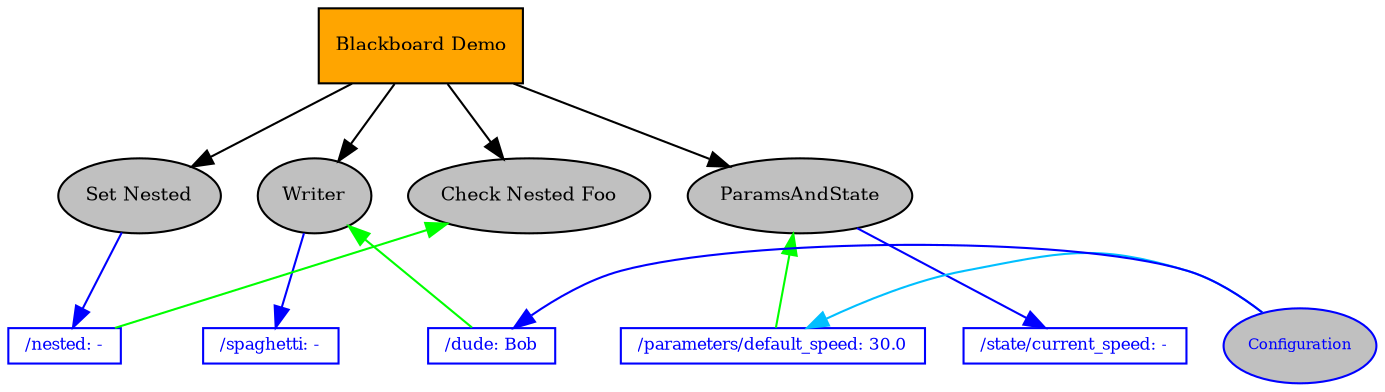 digraph pastafarianism {
ordering=out;
graph [fontname="times-roman"];
node [fontname="times-roman"];
edge [fontname="times-roman"];
"Blackboard Demo" [fillcolor=orange, fontcolor=black, fontsize=9, label="Blackboard Demo", shape=box, style=filled];
"Set Nested" [fillcolor=gray, fontcolor=black, fontsize=9, label="Set Nested", shape=ellipse, style=filled];
"Blackboard Demo" -> "Set Nested";
Writer [fillcolor=gray, fontcolor=black, fontsize=9, label=Writer, shape=ellipse, style=filled];
"Blackboard Demo" -> Writer;
"Check Nested Foo" [fillcolor=gray, fontcolor=black, fontsize=9, label="Check Nested Foo", shape=ellipse, style=filled];
"Blackboard Demo" -> "Check Nested Foo";
ParamsAndState [fillcolor=gray, fontcolor=black, fontsize=9, label=ParamsAndState, shape=ellipse, style=filled];
"Blackboard Demo" -> ParamsAndState;
"/parameters/default_speed" -> ParamsAndState  [color=green, constraint=False, weight=0];
Configuration -> "/parameters/default_speed"  [color=deepskyblue, constraint=False, weight=0];
ParamsAndState -> "/state/current_speed"  [color=blue, constraint=False, weight=0];
"/nested" -> "Check Nested Foo"  [color=green, constraint=False, weight=0];
"Set Nested" -> "/nested"  [color=blue, constraint=False, weight=0];
Writer -> "/spaghetti"  [color=blue, constraint=False, weight=0];
"/dude" -> Writer  [color=green, constraint=False, weight=0];
Configuration -> "/dude"  [color=blue, constraint=False, weight=0];
subgraph Blackboard {
id=Blackboard;
label=Blackboard;
rank=sink;
Configuration [color=blue, fillcolor=gray, fontcolor=blue, fontsize=7, label=Configuration, shape=ellipse, style=filled];
"/parameters/default_speed" [color=blue, fillcolor=white, fixedsize=False, fontcolor=blue, fontsize=8, height=0, label="/parameters/default_speed: 30.0", shape=box, style=filled, width=0];
"/state/current_speed" [color=blue, fillcolor=white, fixedsize=False, fontcolor=blue, fontsize=8, height=0, label="/state/current_speed: -", shape=box, style=filled, width=0];
"/nested" [color=blue, fillcolor=white, fixedsize=False, fontcolor=blue, fontsize=8, height=0, label="/nested: -", shape=box, style=filled, width=0];
"/spaghetti" [color=blue, fillcolor=white, fixedsize=False, fontcolor=blue, fontsize=8, height=0, label="/spaghetti: -", shape=box, style=filled, width=0];
"/dude" [color=blue, fillcolor=white, fixedsize=False, fontcolor=blue, fontsize=8, height=0, label="/dude: Bob", shape=box, style=filled, width=0];
}

}
